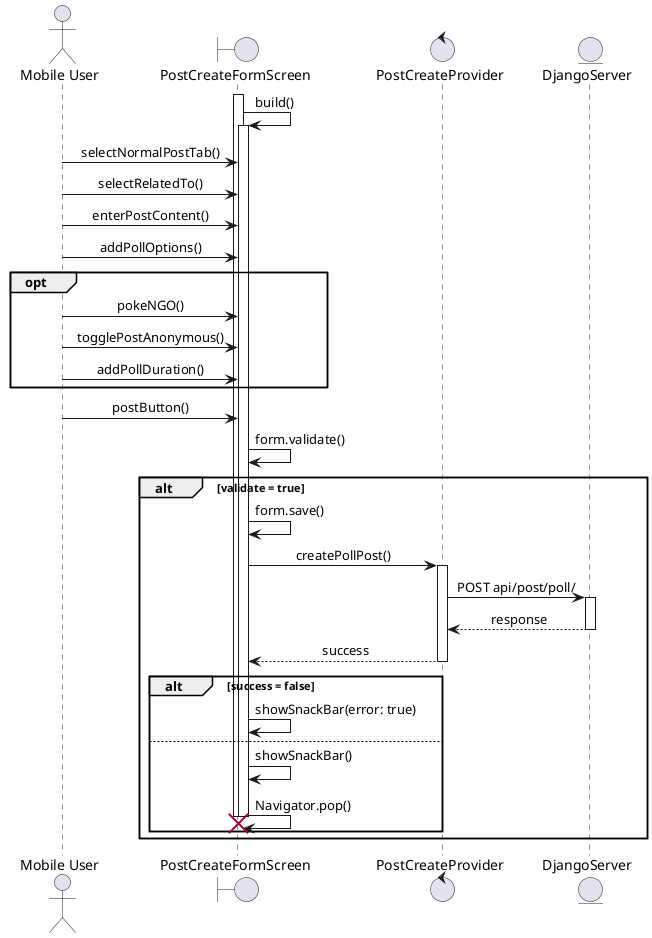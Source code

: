 @startuml uc1-sequence
skinparam sequenceMessageAlign center
actor       "Mobile User"       as actor
boundary    PostCreateFormScreen    as ui
control     PostCreateProvider  as provider
entity      DjangoServer      as server

activate  ui
ui -> ui: build()
activate ui
actor -> ui: selectNormalPostTab()
actor -> ui: selectRelatedTo()
actor -> ui: enterPostContent()
actor -> ui: addPollOptions()
opt
    actor -> ui: pokeNGO()
    actor -> ui: togglePostAnonymous()
    actor -> ui: addPollDuration()
end
actor -> ui: postButton()
ui -> ui: form.validate()
alt validate = true
    ui -> ui: form.save()
    ui -> provider: createPollPost()
    activate provider
    provider -> server: POST api/post/poll/
    activate server
    server --> provider: response
    deactivate server
    return success
    alt success = false
        ui -> ui: showSnackBar(error: true)
    else
        ui -> ui: showSnackBar()
        ui -> ui: Navigator.pop()
        deactivate ui
        destroy ui
    end
end
@enduml
